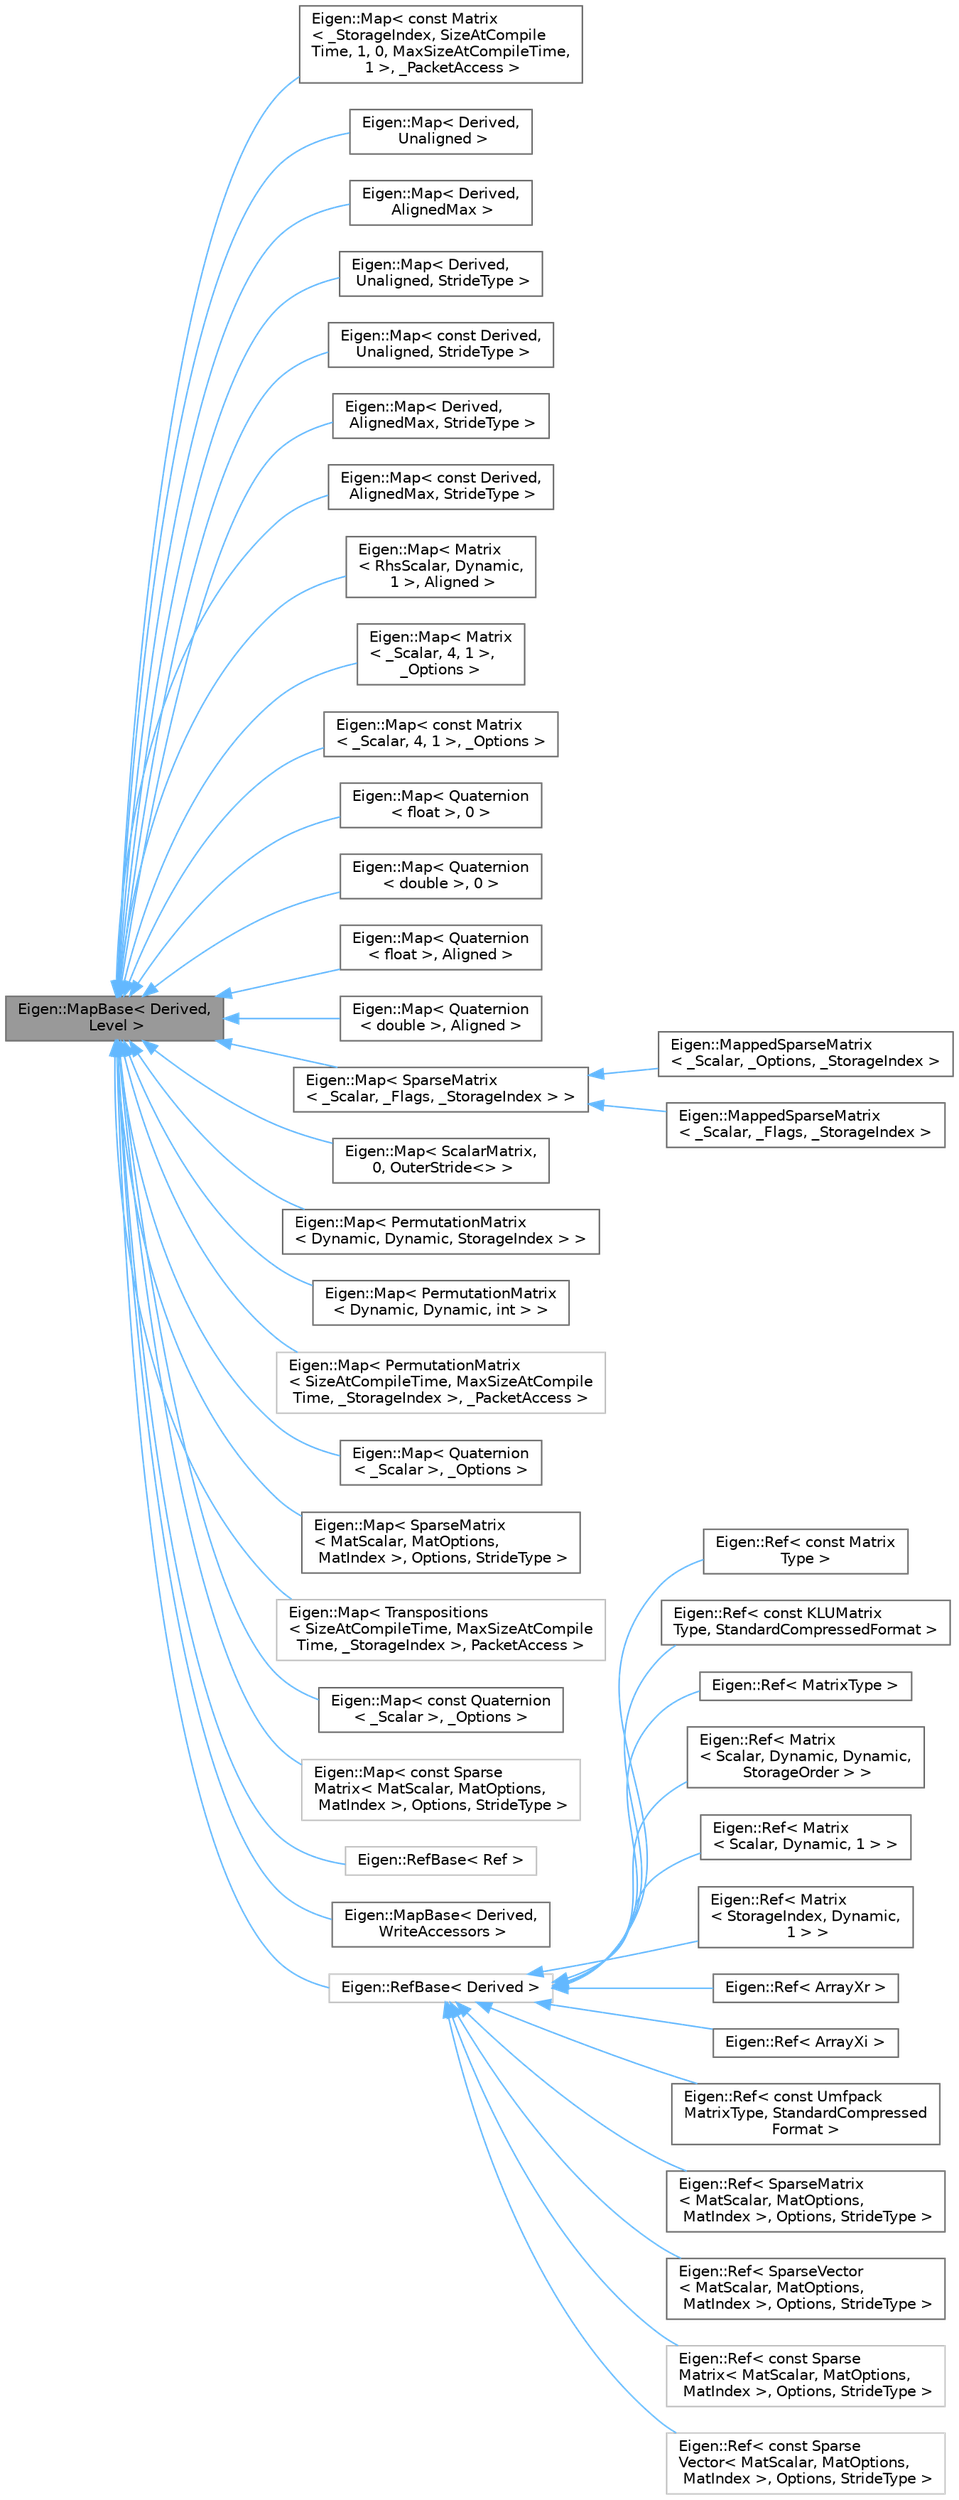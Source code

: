 digraph "Eigen::MapBase&lt; Derived, Level &gt;"
{
 // LATEX_PDF_SIZE
  bgcolor="transparent";
  edge [fontname=Helvetica,fontsize=10,labelfontname=Helvetica,labelfontsize=10];
  node [fontname=Helvetica,fontsize=10,shape=box,height=0.2,width=0.4];
  rankdir="LR";
  Node1 [id="Node000001",label="Eigen::MapBase\< Derived,\l Level \>",height=0.2,width=0.4,color="gray40", fillcolor="grey60", style="filled", fontcolor="black",tooltip=" "];
  Node1 -> Node2 [id="edge43_Node000001_Node000002",dir="back",color="steelblue1",style="solid",tooltip=" "];
  Node2 [id="Node000002",label="Eigen::Map\< const Matrix\l\< _StorageIndex, SizeAtCompile\lTime, 1, 0, MaxSizeAtCompileTime,\l 1 \>, _PacketAccess \>",height=0.2,width=0.4,color="gray40", fillcolor="white", style="filled",URL="$classEigen_1_1Map.html",tooltip=" "];
  Node1 -> Node3 [id="edge44_Node000001_Node000003",dir="back",color="steelblue1",style="solid",tooltip=" "];
  Node3 [id="Node000003",label="Eigen::Map\< Derived,\l Unaligned \>",height=0.2,width=0.4,color="gray40", fillcolor="white", style="filled",URL="$classEigen_1_1Map.html",tooltip=" "];
  Node1 -> Node4 [id="edge45_Node000001_Node000004",dir="back",color="steelblue1",style="solid",tooltip=" "];
  Node4 [id="Node000004",label="Eigen::Map\< Derived,\l AlignedMax \>",height=0.2,width=0.4,color="gray40", fillcolor="white", style="filled",URL="$classEigen_1_1Map.html",tooltip=" "];
  Node1 -> Node5 [id="edge46_Node000001_Node000005",dir="back",color="steelblue1",style="solid",tooltip=" "];
  Node5 [id="Node000005",label="Eigen::Map\< Derived,\l Unaligned, StrideType \>",height=0.2,width=0.4,color="gray40", fillcolor="white", style="filled",URL="$classEigen_1_1Map.html",tooltip=" "];
  Node1 -> Node6 [id="edge47_Node000001_Node000006",dir="back",color="steelblue1",style="solid",tooltip=" "];
  Node6 [id="Node000006",label="Eigen::Map\< const Derived,\l Unaligned, StrideType \>",height=0.2,width=0.4,color="gray40", fillcolor="white", style="filled",URL="$classEigen_1_1Map.html",tooltip=" "];
  Node1 -> Node7 [id="edge48_Node000001_Node000007",dir="back",color="steelblue1",style="solid",tooltip=" "];
  Node7 [id="Node000007",label="Eigen::Map\< Derived,\l AlignedMax, StrideType \>",height=0.2,width=0.4,color="gray40", fillcolor="white", style="filled",URL="$classEigen_1_1Map.html",tooltip=" "];
  Node1 -> Node8 [id="edge49_Node000001_Node000008",dir="back",color="steelblue1",style="solid",tooltip=" "];
  Node8 [id="Node000008",label="Eigen::Map\< const Derived,\l AlignedMax, StrideType \>",height=0.2,width=0.4,color="gray40", fillcolor="white", style="filled",URL="$classEigen_1_1Map.html",tooltip=" "];
  Node1 -> Node9 [id="edge50_Node000001_Node000009",dir="back",color="steelblue1",style="solid",tooltip=" "];
  Node9 [id="Node000009",label="Eigen::Map\< Matrix\l\< RhsScalar, Dynamic,\l 1 \>, Aligned \>",height=0.2,width=0.4,color="gray40", fillcolor="white", style="filled",URL="$classEigen_1_1Map.html",tooltip=" "];
  Node1 -> Node10 [id="edge51_Node000001_Node000010",dir="back",color="steelblue1",style="solid",tooltip=" "];
  Node10 [id="Node000010",label="Eigen::Map\< Matrix\l\< _Scalar, 4, 1 \>, \l_Options \>",height=0.2,width=0.4,color="gray40", fillcolor="white", style="filled",URL="$classEigen_1_1Map.html",tooltip=" "];
  Node1 -> Node11 [id="edge52_Node000001_Node000011",dir="back",color="steelblue1",style="solid",tooltip=" "];
  Node11 [id="Node000011",label="Eigen::Map\< const Matrix\l\< _Scalar, 4, 1 \>, _Options \>",height=0.2,width=0.4,color="gray40", fillcolor="white", style="filled",URL="$classEigen_1_1Map.html",tooltip=" "];
  Node1 -> Node12 [id="edge53_Node000001_Node000012",dir="back",color="steelblue1",style="solid",tooltip=" "];
  Node12 [id="Node000012",label="Eigen::Map\< Quaternion\l\< float \>, 0 \>",height=0.2,width=0.4,color="gray40", fillcolor="white", style="filled",URL="$classEigen_1_1Map.html",tooltip=" "];
  Node1 -> Node13 [id="edge54_Node000001_Node000013",dir="back",color="steelblue1",style="solid",tooltip=" "];
  Node13 [id="Node000013",label="Eigen::Map\< Quaternion\l\< double \>, 0 \>",height=0.2,width=0.4,color="gray40", fillcolor="white", style="filled",URL="$classEigen_1_1Map.html",tooltip=" "];
  Node1 -> Node14 [id="edge55_Node000001_Node000014",dir="back",color="steelblue1",style="solid",tooltip=" "];
  Node14 [id="Node000014",label="Eigen::Map\< Quaternion\l\< float \>, Aligned \>",height=0.2,width=0.4,color="gray40", fillcolor="white", style="filled",URL="$classEigen_1_1Map.html",tooltip=" "];
  Node1 -> Node15 [id="edge56_Node000001_Node000015",dir="back",color="steelblue1",style="solid",tooltip=" "];
  Node15 [id="Node000015",label="Eigen::Map\< Quaternion\l\< double \>, Aligned \>",height=0.2,width=0.4,color="gray40", fillcolor="white", style="filled",URL="$classEigen_1_1Map.html",tooltip=" "];
  Node1 -> Node16 [id="edge57_Node000001_Node000016",dir="back",color="steelblue1",style="solid",tooltip=" "];
  Node16 [id="Node000016",label="Eigen::Map\< SparseMatrix\l\< _Scalar, _Flags, _StorageIndex \> \>",height=0.2,width=0.4,color="gray40", fillcolor="white", style="filled",URL="$classEigen_1_1Map.html",tooltip=" "];
  Node16 -> Node17 [id="edge58_Node000016_Node000017",dir="back",color="steelblue1",style="solid",tooltip=" "];
  Node17 [id="Node000017",label="Eigen::MappedSparseMatrix\l\< _Scalar, _Options, _StorageIndex \>",height=0.2,width=0.4,color="gray40", fillcolor="white", style="filled",URL="$classEigen_1_1MappedSparseMatrix.html",tooltip=" "];
  Node16 -> Node18 [id="edge59_Node000016_Node000018",dir="back",color="steelblue1",style="solid",tooltip=" "];
  Node18 [id="Node000018",label="Eigen::MappedSparseMatrix\l\< _Scalar, _Flags, _StorageIndex \>",height=0.2,width=0.4,color="gray40", fillcolor="white", style="filled",URL="$classEigen_1_1MappedSparseMatrix.html",tooltip="Sparse matrix."];
  Node1 -> Node19 [id="edge60_Node000001_Node000019",dir="back",color="steelblue1",style="solid",tooltip=" "];
  Node19 [id="Node000019",label="Eigen::Map\< ScalarMatrix,\l 0, OuterStride\<\> \>",height=0.2,width=0.4,color="gray40", fillcolor="white", style="filled",URL="$classEigen_1_1Map.html",tooltip=" "];
  Node1 -> Node20 [id="edge61_Node000001_Node000020",dir="back",color="steelblue1",style="solid",tooltip=" "];
  Node20 [id="Node000020",label="Eigen::Map\< PermutationMatrix\l\< Dynamic, Dynamic, StorageIndex \> \>",height=0.2,width=0.4,color="gray40", fillcolor="white", style="filled",URL="$classEigen_1_1Map.html",tooltip=" "];
  Node1 -> Node21 [id="edge62_Node000001_Node000021",dir="back",color="steelblue1",style="solid",tooltip=" "];
  Node21 [id="Node000021",label="Eigen::Map\< PermutationMatrix\l\< Dynamic, Dynamic, int \> \>",height=0.2,width=0.4,color="gray40", fillcolor="white", style="filled",URL="$classEigen_1_1Map.html",tooltip=" "];
  Node1 -> Node22 [id="edge63_Node000001_Node000022",dir="back",color="steelblue1",style="solid",tooltip=" "];
  Node22 [id="Node000022",label="Eigen::Map\< PermutationMatrix\l\< SizeAtCompileTime, MaxSizeAtCompile\lTime, _StorageIndex \>, _PacketAccess \>",height=0.2,width=0.4,color="grey75", fillcolor="white", style="filled",URL="$classEigen_1_1Map_3_01PermutationMatrix_3_01SizeAtCompileTime_00_01MaxSizeAtCompileTime_00_01__S612b1e75ea633e086cdce74f2566f005.html",tooltip=" "];
  Node1 -> Node23 [id="edge64_Node000001_Node000023",dir="back",color="steelblue1",style="solid",tooltip=" "];
  Node23 [id="Node000023",label="Eigen::Map\< Quaternion\l\< _Scalar \>, _Options \>",height=0.2,width=0.4,color="gray40", fillcolor="white", style="filled",URL="$classEigen_1_1Map_3_01Quaternion_3_01__Scalar_01_4_00_01__Options_01_4.html",tooltip="Expression of a quaternion from a memory buffer."];
  Node1 -> Node24 [id="edge65_Node000001_Node000024",dir="back",color="steelblue1",style="solid",tooltip=" "];
  Node24 [id="Node000024",label="Eigen::Map\< SparseMatrix\l\< MatScalar, MatOptions,\l MatIndex \>, Options, StrideType \>",height=0.2,width=0.4,color="gray40", fillcolor="white", style="filled",tooltip=" "];
  Node1 -> Node25 [id="edge66_Node000001_Node000025",dir="back",color="steelblue1",style="solid",tooltip=" "];
  Node25 [id="Node000025",label="Eigen::Map\< Transpositions\l\< SizeAtCompileTime, MaxSizeAtCompile\lTime, _StorageIndex \>, PacketAccess \>",height=0.2,width=0.4,color="grey75", fillcolor="white", style="filled",URL="$classEigen_1_1Map_3_01Transpositions_3_01SizeAtCompileTime_00_01MaxSizeAtCompileTime_00_01__Stor791ee41d5b47f4ee71609b600f85e4ea.html",tooltip=" "];
  Node1 -> Node26 [id="edge67_Node000001_Node000026",dir="back",color="steelblue1",style="solid",tooltip=" "];
  Node26 [id="Node000026",label="Eigen::Map\< const Quaternion\l\< _Scalar \>, _Options \>",height=0.2,width=0.4,color="gray40", fillcolor="white", style="filled",URL="$classEigen_1_1Map_3_01const_01Quaternion_3_01__Scalar_01_4_00_01__Options_01_4.html",tooltip="Quaternion expression mapping a constant memory buffer."];
  Node1 -> Node27 [id="edge68_Node000001_Node000027",dir="back",color="steelblue1",style="solid",tooltip=" "];
  Node27 [id="Node000027",label="Eigen::Map\< const Sparse\lMatrix\< MatScalar, MatOptions,\l MatIndex \>, Options, StrideType \>",height=0.2,width=0.4,color="grey75", fillcolor="white", style="filled",tooltip=" "];
  Node1 -> Node28 [id="edge69_Node000001_Node000028",dir="back",color="steelblue1",style="solid",tooltip=" "];
  Node28 [id="Node000028",label="Eigen::RefBase\< Ref \>",height=0.2,width=0.4,color="grey75", fillcolor="white", style="filled",URL="$classEigen_1_1RefBase.html",tooltip=" "];
  Node1 -> Node29 [id="edge70_Node000001_Node000029",dir="back",color="steelblue1",style="solid",tooltip=" "];
  Node29 [id="Node000029",label="Eigen::MapBase\< Derived,\l WriteAccessors \>",height=0.2,width=0.4,color="gray40", fillcolor="white", style="filled",URL="$classEigen_1_1MapBase_3_01Derived_00_01WriteAccessors_01_4.html",tooltip="Base class for non-const dense Map and Block expression with direct access."];
  Node1 -> Node30 [id="edge71_Node000001_Node000030",dir="back",color="steelblue1",style="solid",tooltip=" "];
  Node30 [id="Node000030",label="Eigen::RefBase\< Derived \>",height=0.2,width=0.4,color="grey75", fillcolor="white", style="filled",URL="$classEigen_1_1RefBase.html",tooltip=" "];
  Node30 -> Node31 [id="edge72_Node000030_Node000031",dir="back",color="steelblue1",style="solid",tooltip=" "];
  Node31 [id="Node000031",label="Eigen::Ref\< const Matrix\lType \>",height=0.2,width=0.4,color="gray40", fillcolor="white", style="filled",URL="$classEigen_1_1Ref.html",tooltip=" "];
  Node30 -> Node32 [id="edge73_Node000030_Node000032",dir="back",color="steelblue1",style="solid",tooltip=" "];
  Node32 [id="Node000032",label="Eigen::Ref\< const KLUMatrix\lType, StandardCompressedFormat \>",height=0.2,width=0.4,color="gray40", fillcolor="white", style="filled",URL="$classEigen_1_1Ref.html",tooltip=" "];
  Node30 -> Node33 [id="edge74_Node000030_Node000033",dir="back",color="steelblue1",style="solid",tooltip=" "];
  Node33 [id="Node000033",label="Eigen::Ref\< MatrixType \>",height=0.2,width=0.4,color="gray40", fillcolor="white", style="filled",URL="$classEigen_1_1Ref.html",tooltip=" "];
  Node30 -> Node34 [id="edge75_Node000030_Node000034",dir="back",color="steelblue1",style="solid",tooltip=" "];
  Node34 [id="Node000034",label="Eigen::Ref\< Matrix\l\< Scalar, Dynamic, Dynamic,\l StorageOrder \> \>",height=0.2,width=0.4,color="gray40", fillcolor="white", style="filled",URL="$classEigen_1_1Ref.html",tooltip=" "];
  Node30 -> Node35 [id="edge76_Node000030_Node000035",dir="back",color="steelblue1",style="solid",tooltip=" "];
  Node35 [id="Node000035",label="Eigen::Ref\< Matrix\l\< Scalar, Dynamic, 1 \> \>",height=0.2,width=0.4,color="gray40", fillcolor="white", style="filled",URL="$classEigen_1_1Ref.html",tooltip=" "];
  Node30 -> Node36 [id="edge77_Node000030_Node000036",dir="back",color="steelblue1",style="solid",tooltip=" "];
  Node36 [id="Node000036",label="Eigen::Ref\< Matrix\l\< StorageIndex, Dynamic,\l 1 \> \>",height=0.2,width=0.4,color="gray40", fillcolor="white", style="filled",URL="$classEigen_1_1Ref.html",tooltip=" "];
  Node30 -> Node37 [id="edge78_Node000030_Node000037",dir="back",color="steelblue1",style="solid",tooltip=" "];
  Node37 [id="Node000037",label="Eigen::Ref\< ArrayXr \>",height=0.2,width=0.4,color="gray40", fillcolor="white", style="filled",URL="$classEigen_1_1Ref.html",tooltip=" "];
  Node30 -> Node38 [id="edge79_Node000030_Node000038",dir="back",color="steelblue1",style="solid",tooltip=" "];
  Node38 [id="Node000038",label="Eigen::Ref\< ArrayXi \>",height=0.2,width=0.4,color="gray40", fillcolor="white", style="filled",URL="$classEigen_1_1Ref.html",tooltip=" "];
  Node30 -> Node39 [id="edge80_Node000030_Node000039",dir="back",color="steelblue1",style="solid",tooltip=" "];
  Node39 [id="Node000039",label="Eigen::Ref\< const Umfpack\lMatrixType, StandardCompressed\lFormat \>",height=0.2,width=0.4,color="gray40", fillcolor="white", style="filled",URL="$classEigen_1_1Ref.html",tooltip=" "];
  Node30 -> Node40 [id="edge81_Node000030_Node000040",dir="back",color="steelblue1",style="solid",tooltip=" "];
  Node40 [id="Node000040",label="Eigen::Ref\< SparseMatrix\l\< MatScalar, MatOptions,\l MatIndex \>, Options, StrideType \>",height=0.2,width=0.4,color="gray40", fillcolor="white", style="filled",tooltip=" "];
  Node30 -> Node41 [id="edge82_Node000030_Node000041",dir="back",color="steelblue1",style="solid",tooltip=" "];
  Node41 [id="Node000041",label="Eigen::Ref\< SparseVector\l\< MatScalar, MatOptions,\l MatIndex \>, Options, StrideType \>",height=0.2,width=0.4,color="gray40", fillcolor="white", style="filled",tooltip=" "];
  Node30 -> Node42 [id="edge83_Node000030_Node000042",dir="back",color="steelblue1",style="solid",tooltip=" "];
  Node42 [id="Node000042",label="Eigen::Ref\< const Sparse\lMatrix\< MatScalar, MatOptions,\l MatIndex \>, Options, StrideType \>",height=0.2,width=0.4,color="grey75", fillcolor="white", style="filled",tooltip=" "];
  Node30 -> Node43 [id="edge84_Node000030_Node000043",dir="back",color="steelblue1",style="solid",tooltip=" "];
  Node43 [id="Node000043",label="Eigen::Ref\< const Sparse\lVector\< MatScalar, MatOptions,\l MatIndex \>, Options, StrideType \>",height=0.2,width=0.4,color="grey75", fillcolor="white", style="filled",tooltip=" "];
}
